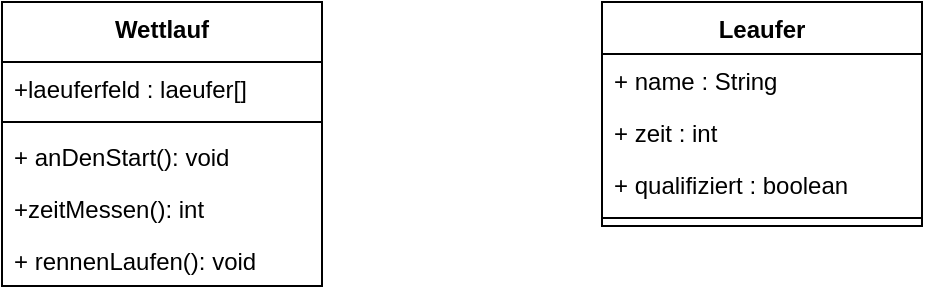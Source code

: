 <mxfile version="20.2.7" type="device"><diagram id="Z50AJLvGR8IPIeLNw7A8" name="Seite-1"><mxGraphModel dx="982" dy="532" grid="1" gridSize="10" guides="1" tooltips="1" connect="1" arrows="1" fold="1" page="1" pageScale="1" pageWidth="827" pageHeight="1169" math="0" shadow="0"><root><mxCell id="0"/><mxCell id="1" parent="0"/><mxCell id="N70oVukzgdGnidGv--QK-5" value="Wettlauf" style="swimlane;fontStyle=1;align=center;verticalAlign=top;childLayout=stackLayout;horizontal=1;startSize=30;horizontalStack=0;resizeParent=1;resizeParentMax=0;resizeLast=0;collapsible=1;marginBottom=0;" vertex="1" parent="1"><mxGeometry x="240" y="490" width="160" height="142" as="geometry"/></mxCell><mxCell id="N70oVukzgdGnidGv--QK-6" value="+laeuferfeld : laeufer[]" style="text;strokeColor=none;fillColor=none;align=left;verticalAlign=top;spacingLeft=4;spacingRight=4;overflow=hidden;rotatable=0;points=[[0,0.5],[1,0.5]];portConstraint=eastwest;" vertex="1" parent="N70oVukzgdGnidGv--QK-5"><mxGeometry y="30" width="160" height="26" as="geometry"/></mxCell><mxCell id="N70oVukzgdGnidGv--QK-7" value="" style="line;strokeWidth=1;fillColor=none;align=left;verticalAlign=middle;spacingTop=-1;spacingLeft=3;spacingRight=3;rotatable=0;labelPosition=right;points=[];portConstraint=eastwest;" vertex="1" parent="N70oVukzgdGnidGv--QK-5"><mxGeometry y="56" width="160" height="8" as="geometry"/></mxCell><mxCell id="N70oVukzgdGnidGv--QK-8" value="+ anDenStart(): void" style="text;strokeColor=none;fillColor=none;align=left;verticalAlign=top;spacingLeft=4;spacingRight=4;overflow=hidden;rotatable=0;points=[[0,0.5],[1,0.5]];portConstraint=eastwest;" vertex="1" parent="N70oVukzgdGnidGv--QK-5"><mxGeometry y="64" width="160" height="26" as="geometry"/></mxCell><mxCell id="N70oVukzgdGnidGv--QK-10" value="+zeitMessen(): int" style="text;strokeColor=none;fillColor=none;align=left;verticalAlign=top;spacingLeft=4;spacingRight=4;overflow=hidden;rotatable=0;points=[[0,0.5],[1,0.5]];portConstraint=eastwest;" vertex="1" parent="N70oVukzgdGnidGv--QK-5"><mxGeometry y="90" width="160" height="26" as="geometry"/></mxCell><mxCell id="N70oVukzgdGnidGv--QK-12" value="+ rennenLaufen(): void" style="text;strokeColor=none;fillColor=none;align=left;verticalAlign=top;spacingLeft=4;spacingRight=4;overflow=hidden;rotatable=0;points=[[0,0.5],[1,0.5]];portConstraint=eastwest;" vertex="1" parent="N70oVukzgdGnidGv--QK-5"><mxGeometry y="116" width="160" height="26" as="geometry"/></mxCell><mxCell id="N70oVukzgdGnidGv--QK-13" value="Leaufer" style="swimlane;fontStyle=1;align=center;verticalAlign=top;childLayout=stackLayout;horizontal=1;startSize=26;horizontalStack=0;resizeParent=1;resizeParentMax=0;resizeLast=0;collapsible=1;marginBottom=0;" vertex="1" parent="1"><mxGeometry x="540" y="490" width="160" height="112" as="geometry"/></mxCell><mxCell id="N70oVukzgdGnidGv--QK-14" value="+ name : String" style="text;strokeColor=none;fillColor=none;align=left;verticalAlign=top;spacingLeft=4;spacingRight=4;overflow=hidden;rotatable=0;points=[[0,0.5],[1,0.5]];portConstraint=eastwest;" vertex="1" parent="N70oVukzgdGnidGv--QK-13"><mxGeometry y="26" width="160" height="26" as="geometry"/></mxCell><mxCell id="N70oVukzgdGnidGv--QK-17" value="+ zeit : int" style="text;strokeColor=none;fillColor=none;align=left;verticalAlign=top;spacingLeft=4;spacingRight=4;overflow=hidden;rotatable=0;points=[[0,0.5],[1,0.5]];portConstraint=eastwest;" vertex="1" parent="N70oVukzgdGnidGv--QK-13"><mxGeometry y="52" width="160" height="26" as="geometry"/></mxCell><mxCell id="N70oVukzgdGnidGv--QK-18" value="+ qualifiziert : boolean" style="text;strokeColor=none;fillColor=none;align=left;verticalAlign=top;spacingLeft=4;spacingRight=4;overflow=hidden;rotatable=0;points=[[0,0.5],[1,0.5]];portConstraint=eastwest;" vertex="1" parent="N70oVukzgdGnidGv--QK-13"><mxGeometry y="78" width="160" height="26" as="geometry"/></mxCell><mxCell id="N70oVukzgdGnidGv--QK-15" value="" style="line;strokeWidth=1;fillColor=none;align=left;verticalAlign=middle;spacingTop=-1;spacingLeft=3;spacingRight=3;rotatable=0;labelPosition=right;points=[];portConstraint=eastwest;" vertex="1" parent="N70oVukzgdGnidGv--QK-13"><mxGeometry y="104" width="160" height="8" as="geometry"/></mxCell></root></mxGraphModel></diagram></mxfile>